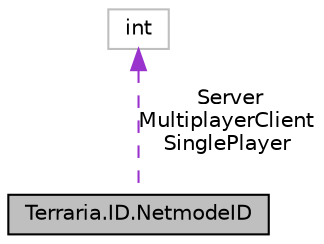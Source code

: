digraph "Terraria.ID.NetmodeID"
{
  edge [fontname="Helvetica",fontsize="10",labelfontname="Helvetica",labelfontsize="10"];
  node [fontname="Helvetica",fontsize="10",shape=record];
  Node1 [label="Terraria.ID.NetmodeID",height=0.2,width=0.4,color="black", fillcolor="grey75", style="filled", fontcolor="black"];
  Node2 -> Node1 [dir="back",color="darkorchid3",fontsize="10",style="dashed",label=" Server\nMultiplayerClient\nSinglePlayer" ,fontname="Helvetica"];
  Node2 [label="int",height=0.2,width=0.4,color="grey75", fillcolor="white", style="filled"];
}
